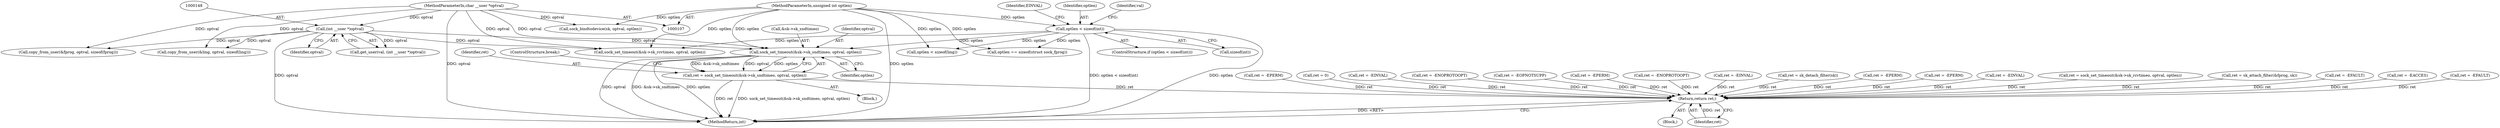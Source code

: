digraph "0_linux_3e10986d1d698140747fcfc2761ec9cb64c1d582@pointer" {
"1000546" [label="(Call,sock_set_timeout(&sk->sk_sndtimeo, optval, optlen))"];
"1000147" [label="(Call,(int __user *)optval)"];
"1000111" [label="(MethodParameterIn,char __user *optval)"];
"1000137" [label="(Call,optlen < sizeof(int))"];
"1000112" [label="(MethodParameterIn,unsigned int optlen)"];
"1000544" [label="(Call,ret = sock_set_timeout(&sk->sk_sndtimeo, optval, optlen))"];
"1000666" [label="(Return,return ret;)"];
"1000350" [label="(Call,ret = -EINVAL)"];
"1000149" [label="(Identifier,optval)"];
"1000139" [label="(Call,sizeof(int))"];
"1000586" [label="(Call,ret = sk_detach_filter(sk))"];
"1000111" [label="(MethodParameterIn,char __user *optval)"];
"1000113" [label="(Block,)"];
"1000552" [label="(Identifier,optlen)"];
"1000668" [label="(MethodReturn,int)"];
"1000163" [label="(Block,)"];
"1000545" [label="(Identifier,ret)"];
"1000546" [label="(Call,sock_set_timeout(&sk->sk_sndtimeo, optval, optlen))"];
"1000244" [label="(Call,ret = -EPERM)"];
"1000345" [label="(Call,optlen < sizeof(ling))"];
"1000613" [label="(Call,ret = -EPERM)"];
"1000356" [label="(Call,copy_from_user(&ling, optval, sizeof(ling)))"];
"1000467" [label="(Call,ret = -EINVAL)"];
"1000132" [label="(Call,sock_bindtodevice(sk, optval, optlen))"];
"1000533" [label="(Call,ret = sock_set_timeout(&sk->sk_rcvtimeo, optval, optlen))"];
"1000544" [label="(Call,ret = sock_set_timeout(&sk->sk_sndtimeo, optval, optlen))"];
"1000578" [label="(Call,ret = sk_attach_filter(&fprog, sk))"];
"1000363" [label="(Call,ret = -EFAULT)"];
"1000143" [label="(Identifier,EINVAL)"];
"1000171" [label="(Call,ret = -EACCES)"];
"1000566" [label="(Call,ret = -EFAULT)"];
"1000147" [label="(Call,(int __user *)optval)"];
"1000280" [label="(Call,ret = -EPERM)"];
"1000571" [label="(Call,copy_from_user(&fprog, optval, sizeof(fprog)))"];
"1000124" [label="(Call,ret = 0)"];
"1000136" [label="(ControlStructure,if (optlen < sizeof(int)))"];
"1000555" [label="(Call,ret = -EINVAL)"];
"1000659" [label="(Call,ret = -ENOPROTOOPT)"];
"1000560" [label="(Call,optlen == sizeof(struct sock_fprog))"];
"1000547" [label="(Call,&sk->sk_sndtimeo)"];
"1000551" [label="(Identifier,optval)"];
"1000647" [label="(Call,ret = -EOPNOTSUPP)"];
"1000138" [label="(Identifier,optlen)"];
"1000667" [label="(Identifier,ret)"];
"1000535" [label="(Call,sock_set_timeout(&sk->sk_rcvtimeo, optval, optlen))"];
"1000112" [label="(MethodParameterIn,unsigned int optlen)"];
"1000338" [label="(Call,ret = -EPERM)"];
"1000137" [label="(Call,optlen < sizeof(int))"];
"1000666" [label="(Return,return ret;)"];
"1000146" [label="(Identifier,val)"];
"1000195" [label="(Call,ret = -ENOPROTOOPT)"];
"1000145" [label="(Call,get_user(val, (int __user *)optval))"];
"1000553" [label="(ControlStructure,break;)"];
"1000546" -> "1000544"  [label="AST: "];
"1000546" -> "1000552"  [label="CFG: "];
"1000547" -> "1000546"  [label="AST: "];
"1000551" -> "1000546"  [label="AST: "];
"1000552" -> "1000546"  [label="AST: "];
"1000544" -> "1000546"  [label="CFG: "];
"1000546" -> "1000668"  [label="DDG: optval"];
"1000546" -> "1000668"  [label="DDG: &sk->sk_sndtimeo"];
"1000546" -> "1000668"  [label="DDG: optlen"];
"1000546" -> "1000544"  [label="DDG: &sk->sk_sndtimeo"];
"1000546" -> "1000544"  [label="DDG: optval"];
"1000546" -> "1000544"  [label="DDG: optlen"];
"1000147" -> "1000546"  [label="DDG: optval"];
"1000111" -> "1000546"  [label="DDG: optval"];
"1000137" -> "1000546"  [label="DDG: optlen"];
"1000112" -> "1000546"  [label="DDG: optlen"];
"1000147" -> "1000145"  [label="AST: "];
"1000147" -> "1000149"  [label="CFG: "];
"1000148" -> "1000147"  [label="AST: "];
"1000149" -> "1000147"  [label="AST: "];
"1000145" -> "1000147"  [label="CFG: "];
"1000147" -> "1000668"  [label="DDG: optval"];
"1000147" -> "1000145"  [label="DDG: optval"];
"1000111" -> "1000147"  [label="DDG: optval"];
"1000147" -> "1000356"  [label="DDG: optval"];
"1000147" -> "1000535"  [label="DDG: optval"];
"1000147" -> "1000571"  [label="DDG: optval"];
"1000111" -> "1000107"  [label="AST: "];
"1000111" -> "1000668"  [label="DDG: optval"];
"1000111" -> "1000132"  [label="DDG: optval"];
"1000111" -> "1000356"  [label="DDG: optval"];
"1000111" -> "1000535"  [label="DDG: optval"];
"1000111" -> "1000571"  [label="DDG: optval"];
"1000137" -> "1000136"  [label="AST: "];
"1000137" -> "1000139"  [label="CFG: "];
"1000138" -> "1000137"  [label="AST: "];
"1000139" -> "1000137"  [label="AST: "];
"1000143" -> "1000137"  [label="CFG: "];
"1000146" -> "1000137"  [label="CFG: "];
"1000137" -> "1000668"  [label="DDG: optlen"];
"1000137" -> "1000668"  [label="DDG: optlen < sizeof(int)"];
"1000112" -> "1000137"  [label="DDG: optlen"];
"1000137" -> "1000345"  [label="DDG: optlen"];
"1000137" -> "1000535"  [label="DDG: optlen"];
"1000137" -> "1000560"  [label="DDG: optlen"];
"1000112" -> "1000107"  [label="AST: "];
"1000112" -> "1000668"  [label="DDG: optlen"];
"1000112" -> "1000132"  [label="DDG: optlen"];
"1000112" -> "1000345"  [label="DDG: optlen"];
"1000112" -> "1000535"  [label="DDG: optlen"];
"1000112" -> "1000560"  [label="DDG: optlen"];
"1000544" -> "1000163"  [label="AST: "];
"1000545" -> "1000544"  [label="AST: "];
"1000553" -> "1000544"  [label="CFG: "];
"1000544" -> "1000668"  [label="DDG: sock_set_timeout(&sk->sk_sndtimeo, optval, optlen)"];
"1000544" -> "1000668"  [label="DDG: ret"];
"1000544" -> "1000666"  [label="DDG: ret"];
"1000666" -> "1000113"  [label="AST: "];
"1000666" -> "1000667"  [label="CFG: "];
"1000667" -> "1000666"  [label="AST: "];
"1000668" -> "1000666"  [label="CFG: "];
"1000666" -> "1000668"  [label="DDG: <RET>"];
"1000667" -> "1000666"  [label="DDG: ret"];
"1000338" -> "1000666"  [label="DDG: ret"];
"1000171" -> "1000666"  [label="DDG: ret"];
"1000124" -> "1000666"  [label="DDG: ret"];
"1000350" -> "1000666"  [label="DDG: ret"];
"1000659" -> "1000666"  [label="DDG: ret"];
"1000363" -> "1000666"  [label="DDG: ret"];
"1000467" -> "1000666"  [label="DDG: ret"];
"1000586" -> "1000666"  [label="DDG: ret"];
"1000566" -> "1000666"  [label="DDG: ret"];
"1000533" -> "1000666"  [label="DDG: ret"];
"1000244" -> "1000666"  [label="DDG: ret"];
"1000195" -> "1000666"  [label="DDG: ret"];
"1000613" -> "1000666"  [label="DDG: ret"];
"1000578" -> "1000666"  [label="DDG: ret"];
"1000647" -> "1000666"  [label="DDG: ret"];
"1000555" -> "1000666"  [label="DDG: ret"];
"1000280" -> "1000666"  [label="DDG: ret"];
}
